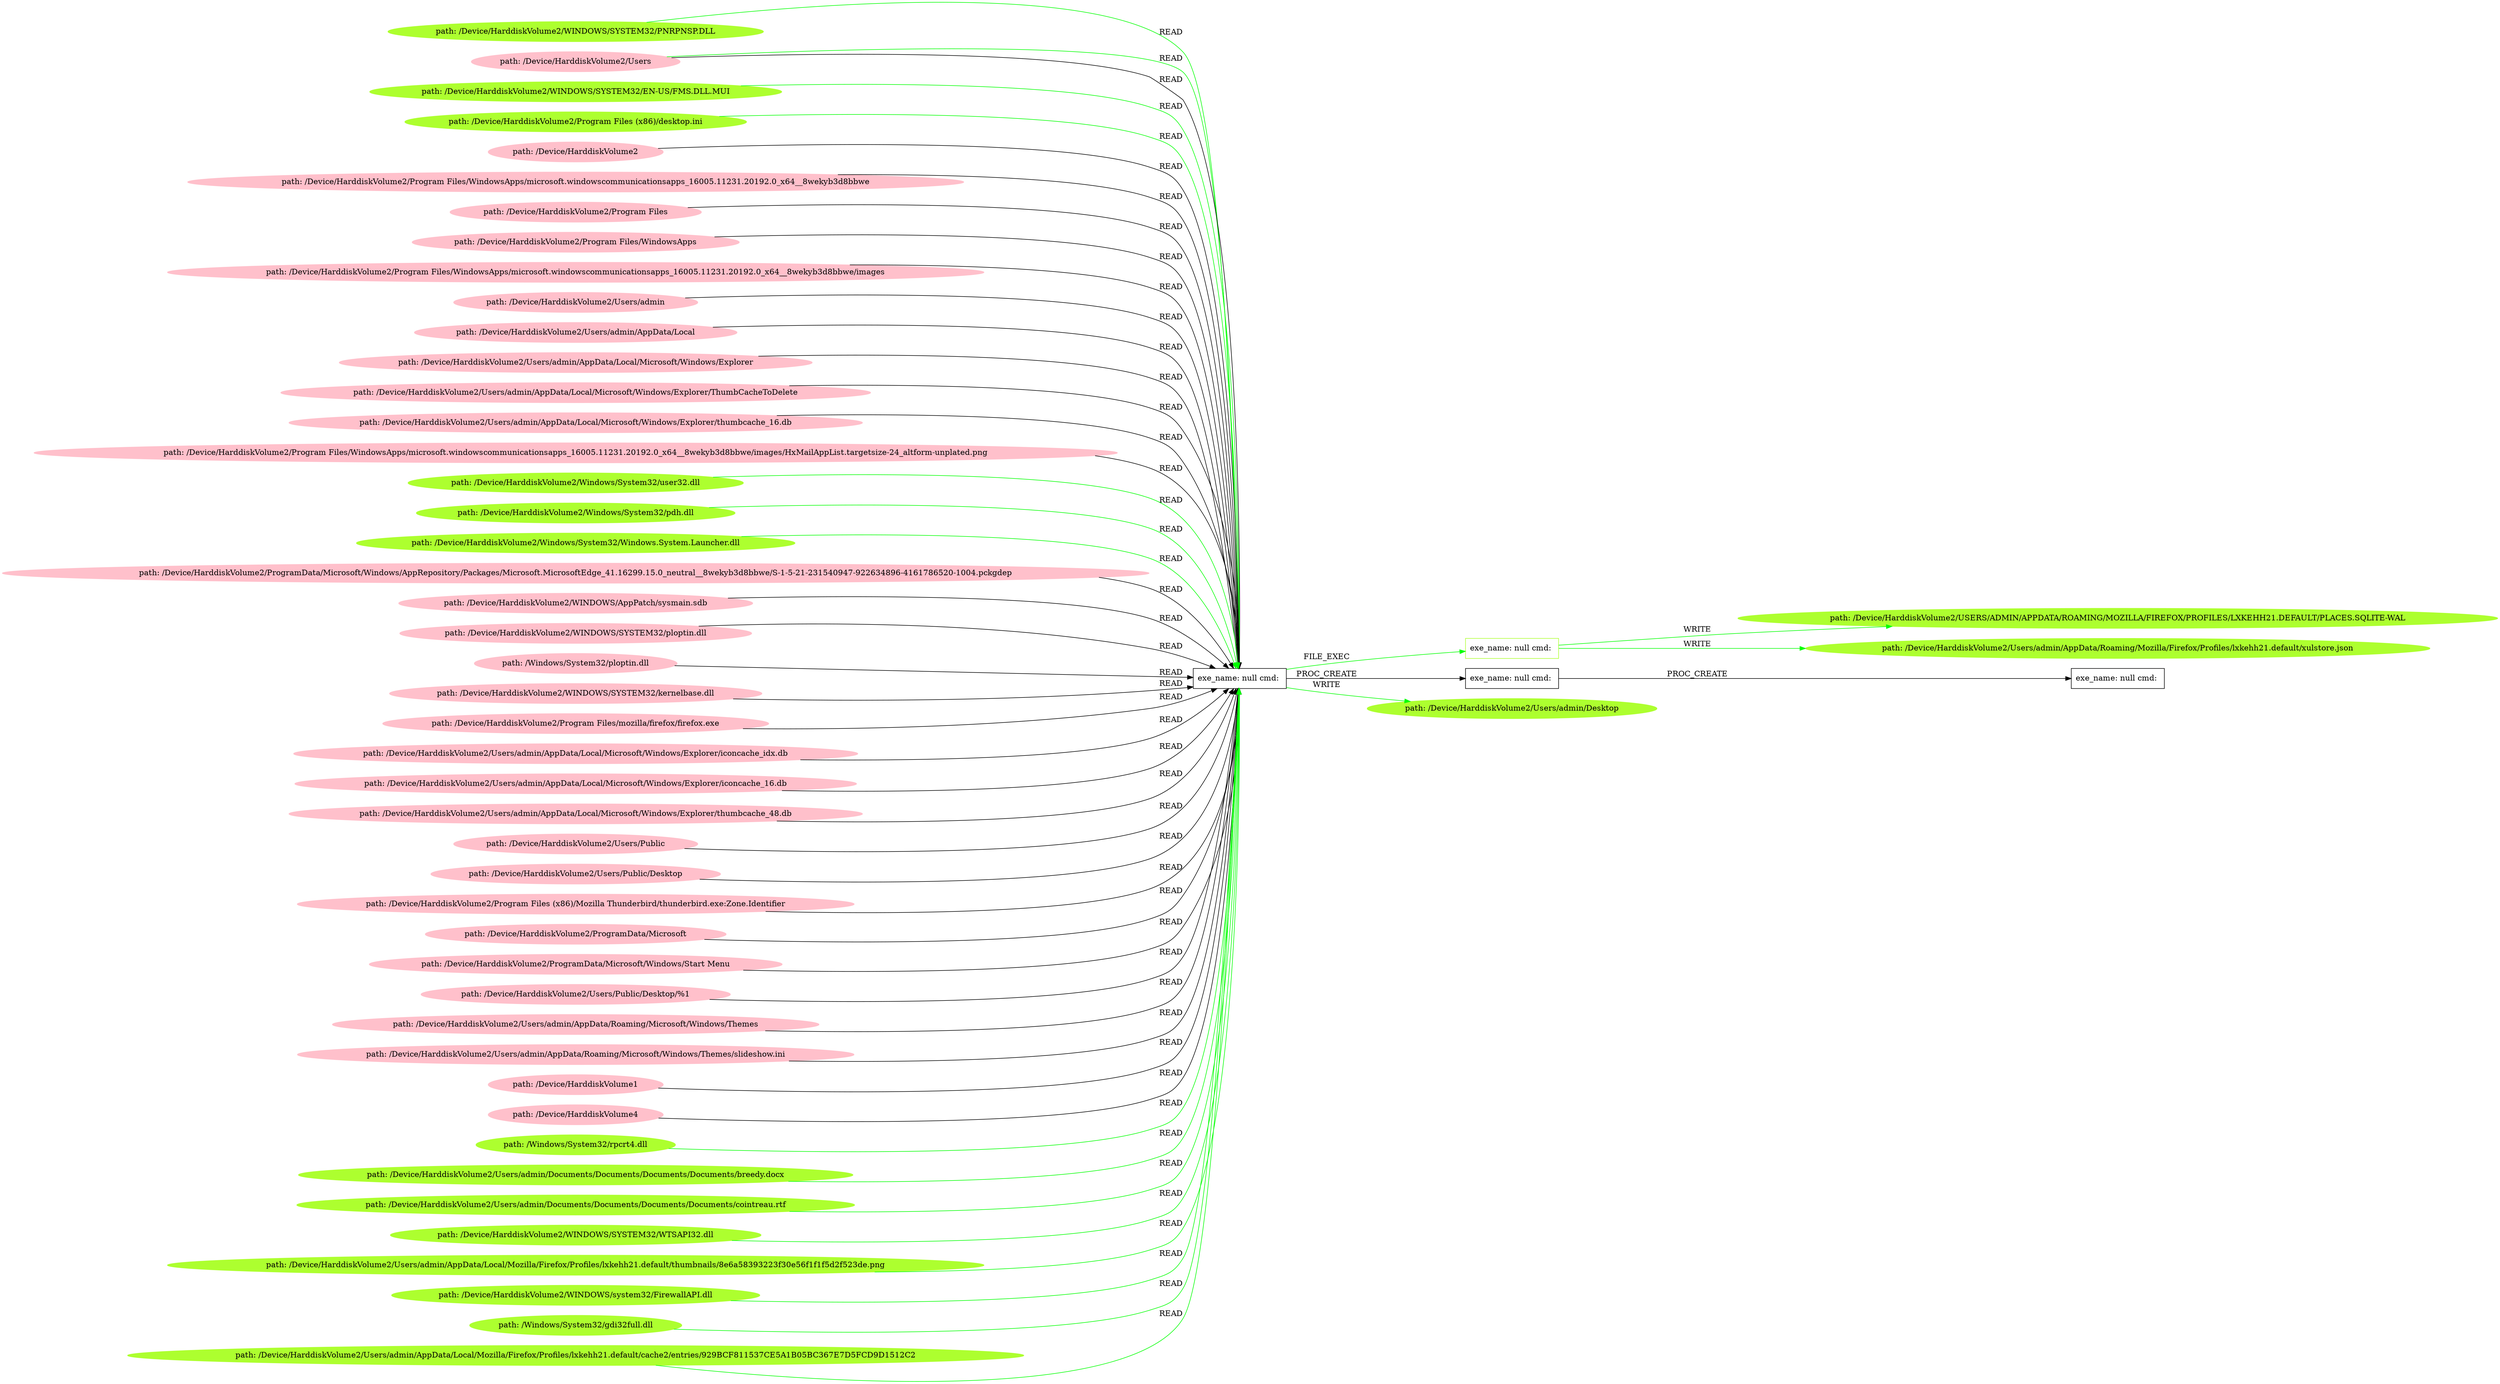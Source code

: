 digraph {
	rankdir=LR
	21 [label="exe_name: null cmd: " color=black shape=box style=solid]
	54 [label="exe_name: null cmd: " color=greenyellow shape=box style=solid]
	21 -> 54 [label=FILE_EXEC color=green]
	64 [label="path: /Device/HarddiskVolume2/WINDOWS/SYSTEM32/PNRPNSP.DLL" color=greenyellow shape=oval style=filled]
	21 [label="exe_name: null cmd: " color=black shape=box style=solid]
	64 -> 21 [label=READ color=green]
	12 [label="path: /Device/HarddiskVolume2/Users" color=pink shape=oval style=filled]
	21 [label="exe_name: null cmd: " color=black shape=box style=solid]
	12 -> 21 [label=READ color=green]
	62 [label="path: /Device/HarddiskVolume2/WINDOWS/SYSTEM32/EN-US/FMS.DLL.MUI" color=greenyellow shape=oval style=filled]
	21 [label="exe_name: null cmd: " color=black shape=box style=solid]
	62 -> 21 [label=READ color=green]
	63 [label="path: /Device/HarddiskVolume2/Program Files (x86)/desktop.ini" color=greenyellow shape=oval style=filled]
	21 [label="exe_name: null cmd: " color=black shape=box style=solid]
	63 -> 21 [label=READ color=green]
	17 [label="path: /Device/HarddiskVolume2" color=pink shape=oval style=filled]
	21 [label="exe_name: null cmd: " color=black shape=box style=solid]
	17 -> 21 [label=READ color=black]
	8 [label="path: /Device/HarddiskVolume2/Program Files/WindowsApps/microsoft.windowscommunicationsapps_16005.11231.20192.0_x64__8wekyb3d8bbwe" color=pink shape=oval style=filled]
	21 [label="exe_name: null cmd: " color=black shape=box style=solid]
	8 -> 21 [label=READ color=black]
	29 [label="path: /Device/HarddiskVolume2/Program Files" color=pink shape=oval style=filled]
	21 [label="exe_name: null cmd: " color=black shape=box style=solid]
	29 -> 21 [label=READ color=black]
	38 [label="path: /Device/HarddiskVolume2/Program Files/WindowsApps" color=pink shape=oval style=filled]
	21 [label="exe_name: null cmd: " color=black shape=box style=solid]
	38 -> 21 [label=READ color=black]
	15 [label="path: /Device/HarddiskVolume2/Program Files/WindowsApps/microsoft.windowscommunicationsapps_16005.11231.20192.0_x64__8wekyb3d8bbwe/images" color=pink shape=oval style=filled]
	21 [label="exe_name: null cmd: " color=black shape=box style=solid]
	15 -> 21 [label=READ color=black]
	3 [label="path: /Device/HarddiskVolume2/Users/admin" color=pink shape=oval style=filled]
	21 [label="exe_name: null cmd: " color=black shape=box style=solid]
	3 -> 21 [label=READ color=black]
	35 [label="path: /Device/HarddiskVolume2/Users/admin/AppData/Local" color=pink shape=oval style=filled]
	21 [label="exe_name: null cmd: " color=black shape=box style=solid]
	35 -> 21 [label=READ color=black]
	27 [label="path: /Device/HarddiskVolume2/Users/admin/AppData/Local/Microsoft/Windows/Explorer" color=pink shape=oval style=filled]
	21 [label="exe_name: null cmd: " color=black shape=box style=solid]
	27 -> 21 [label=READ color=black]
	19 [label="path: /Device/HarddiskVolume2/Users/admin/AppData/Local/Microsoft/Windows/Explorer/ThumbCacheToDelete" color=pink shape=oval style=filled]
	21 [label="exe_name: null cmd: " color=black shape=box style=solid]
	19 -> 21 [label=READ color=black]
	37 [label="path: /Device/HarddiskVolume2/Users/admin/AppData/Local/Microsoft/Windows/Explorer/thumbcache_16.db" color=pink shape=oval style=filled]
	21 [label="exe_name: null cmd: " color=black shape=box style=solid]
	37 -> 21 [label=READ color=black]
	9 [label="path: /Device/HarddiskVolume2/Program Files/WindowsApps/microsoft.windowscommunicationsapps_16005.11231.20192.0_x64__8wekyb3d8bbwe/images/HxMailAppList.targetsize-24_altform-unplated.png" color=pink shape=oval style=filled]
	21 [label="exe_name: null cmd: " color=black shape=box style=solid]
	9 -> 21 [label=READ color=black]
	59 [label="path: /Device/HarddiskVolume2/Windows/System32/user32.dll" color=greenyellow shape=oval style=filled]
	21 [label="exe_name: null cmd: " color=black shape=box style=solid]
	59 -> 21 [label=READ color=green]
	53 [label="path: /Device/HarddiskVolume2/Windows/System32/pdh.dll" color=greenyellow shape=oval style=filled]
	21 [label="exe_name: null cmd: " color=black shape=box style=solid]
	53 -> 21 [label=READ color=green]
	58 [label="path: /Device/HarddiskVolume2/Windows/System32/Windows.System.Launcher.dll" color=greenyellow shape=oval style=filled]
	21 [label="exe_name: null cmd: " color=black shape=box style=solid]
	58 -> 21 [label=READ color=green]
	4 [label="path: /Device/HarddiskVolume2/ProgramData/Microsoft/Windows/AppRepository/Packages/Microsoft.MicrosoftEdge_41.16299.15.0_neutral__8wekyb3d8bbwe/S-1-5-21-231540947-922634896-4161786520-1004.pckgdep" color=pink shape=oval style=filled]
	21 [label="exe_name: null cmd: " color=black shape=box style=solid]
	4 -> 21 [label=READ color=black]
	24 [label="path: /Device/HarddiskVolume2/WINDOWS/AppPatch/sysmain.sdb" color=pink shape=oval style=filled]
	21 [label="exe_name: null cmd: " color=black shape=box style=solid]
	24 -> 21 [label=READ color=black]
	6 [label="path: /Device/HarddiskVolume2/WINDOWS/SYSTEM32/ploptin.dll" color=pink shape=oval style=filled]
	21 [label="exe_name: null cmd: " color=black shape=box style=solid]
	6 -> 21 [label=READ color=black]
	47 [label="path: /Windows/System32/ploptin.dll" color=pink shape=oval style=filled]
	21 [label="exe_name: null cmd: " color=black shape=box style=solid]
	47 -> 21 [label=READ color=black]
	31 [label="path: /Device/HarddiskVolume2/WINDOWS/SYSTEM32/kernelbase.dll" color=pink shape=oval style=filled]
	21 [label="exe_name: null cmd: " color=black shape=box style=solid]
	31 -> 21 [label=READ color=black]
	50 [label="path: /Device/HarddiskVolume2/Program Files/mozilla/firefox/firefox.exe" color=pink shape=oval style=filled]
	21 [label="exe_name: null cmd: " color=black shape=box style=solid]
	50 -> 21 [label=READ color=black]
	41 [label="path: /Device/HarddiskVolume2/Users/admin/AppData/Local/Microsoft/Windows/Explorer/iconcache_idx.db" color=pink shape=oval style=filled]
	21 [label="exe_name: null cmd: " color=black shape=box style=solid]
	41 -> 21 [label=READ color=black]
	18 [label="path: /Device/HarddiskVolume2/Users/admin/AppData/Local/Microsoft/Windows/Explorer/iconcache_16.db" color=pink shape=oval style=filled]
	21 [label="exe_name: null cmd: " color=black shape=box style=solid]
	18 -> 21 [label=READ color=black]
	13 [label="path: /Device/HarddiskVolume2/Users/admin/AppData/Local/Microsoft/Windows/Explorer/thumbcache_48.db" color=pink shape=oval style=filled]
	21 [label="exe_name: null cmd: " color=black shape=box style=solid]
	13 -> 21 [label=READ color=black]
	20 [label="path: /Device/HarddiskVolume2/Users/Public" color=pink shape=oval style=filled]
	21 [label="exe_name: null cmd: " color=black shape=box style=solid]
	20 -> 21 [label=READ color=black]
	28 [label="path: /Device/HarddiskVolume2/Users/Public/Desktop" color=pink shape=oval style=filled]
	21 [label="exe_name: null cmd: " color=black shape=box style=solid]
	28 -> 21 [label=READ color=black]
	12 [label="path: /Device/HarddiskVolume2/Users" color=pink shape=oval style=filled]
	21 [label="exe_name: null cmd: " color=black shape=box style=solid]
	12 -> 21 [label=READ color=black]
	22 [label="path: /Device/HarddiskVolume2/Program Files (x86)/Mozilla Thunderbird/thunderbird.exe:Zone.Identifier" color=pink shape=oval style=filled]
	21 [label="exe_name: null cmd: " color=black shape=box style=solid]
	22 -> 21 [label=READ color=black]
	2 [label="path: /Device/HarddiskVolume2/ProgramData/Microsoft" color=pink shape=oval style=filled]
	21 [label="exe_name: null cmd: " color=black shape=box style=solid]
	2 -> 21 [label=READ color=black]
	11 [label="path: /Device/HarddiskVolume2/ProgramData/Microsoft/Windows/Start Menu" color=pink shape=oval style=filled]
	21 [label="exe_name: null cmd: " color=black shape=box style=solid]
	11 -> 21 [label=READ color=black]
	26 [label="path: /Device/HarddiskVolume2/Users/Public/Desktop/%1" color=pink shape=oval style=filled]
	21 [label="exe_name: null cmd: " color=black shape=box style=solid]
	26 -> 21 [label=READ color=black]
	40 [label="path: /Device/HarddiskVolume2/Users/admin/AppData/Roaming/Microsoft/Windows/Themes" color=pink shape=oval style=filled]
	21 [label="exe_name: null cmd: " color=black shape=box style=solid]
	40 -> 21 [label=READ color=black]
	43 [label="path: /Device/HarddiskVolume2/Users/admin/AppData/Roaming/Microsoft/Windows/Themes/slideshow.ini" color=pink shape=oval style=filled]
	21 [label="exe_name: null cmd: " color=black shape=box style=solid]
	43 -> 21 [label=READ color=black]
	14 [label="path: /Device/HarddiskVolume1" color=pink shape=oval style=filled]
	21 [label="exe_name: null cmd: " color=black shape=box style=solid]
	14 -> 21 [label=READ color=black]
	30 [label="path: /Device/HarddiskVolume4" color=pink shape=oval style=filled]
	21 [label="exe_name: null cmd: " color=black shape=box style=solid]
	30 -> 21 [label=READ color=black]
	21 [label="exe_name: null cmd: " color=black shape=box style=solid]
	0 [label="exe_name: null cmd: " color=black shape=box style=solid]
	21 -> 0 [label=PROC_CREATE color=black]
	0 [label="exe_name: null cmd: " color=black shape=box style=solid]
	1 [label="exe_name: null cmd: " color=black shape=box style=solid]
	0 -> 1 [label=PROC_CREATE color=black]
	65 [label="path: /Windows/System32/rpcrt4.dll" color=greenyellow shape=oval style=filled]
	21 [label="exe_name: null cmd: " color=black shape=box style=solid]
	65 -> 21 [label=READ color=green]
	54 [label="exe_name: null cmd: " color=greenyellow shape=box style=solid]
	55 [label="path: /Device/HarddiskVolume2/USERS/ADMIN/APPDATA/ROAMING/MOZILLA/FIREFOX/PROFILES/LXKEHH21.DEFAULT/PLACES.SQLITE-WAL" color=greenyellow shape=oval style=filled]
	54 -> 55 [label=WRITE color=green]
	54 [label="exe_name: null cmd: " color=greenyellow shape=box style=solid]
	56 [label="path: /Device/HarddiskVolume2/Users/admin/AppData/Roaming/Mozilla/Firefox/Profiles/lxkehh21.default/xulstore.json" color=greenyellow shape=oval style=filled]
	54 -> 56 [label=WRITE color=green]
	60 [label="path: /Device/HarddiskVolume2/Users/admin/Documents/Documents/Documents/Documents/breedy.docx" color=greenyellow shape=oval style=filled]
	21 [label="exe_name: null cmd: " color=black shape=box style=solid]
	60 -> 21 [label=READ color=green]
	68 [label="path: /Device/HarddiskVolume2/Users/admin/Documents/Documents/Documents/Documents/cointreau.rtf" color=greenyellow shape=oval style=filled]
	21 [label="exe_name: null cmd: " color=black shape=box style=solid]
	68 -> 21 [label=READ color=green]
	21 [label="exe_name: null cmd: " color=black shape=box style=solid]
	66 [label="path: /Device/HarddiskVolume2/Users/admin/Desktop" color=greenyellow shape=oval style=filled]
	21 -> 66 [label=WRITE color=green]
	69 [label="path: /Device/HarddiskVolume2/WINDOWS/SYSTEM32/WTSAPI32.dll" color=greenyellow shape=oval style=filled]
	21 [label="exe_name: null cmd: " color=black shape=box style=solid]
	69 -> 21 [label=READ color=green]
	57 [label="path: /Device/HarddiskVolume2/Users/admin/AppData/Local/Mozilla/Firefox/Profiles/lxkehh21.default/thumbnails/8e6a58393223f30e56f1f1f5d2f523de.png" color=greenyellow shape=oval style=filled]
	21 [label="exe_name: null cmd: " color=black shape=box style=solid]
	57 -> 21 [label=READ color=green]
	70 [label="path: /Device/HarddiskVolume2/WINDOWS/system32/FirewallAPI.dll" color=greenyellow shape=oval style=filled]
	21 [label="exe_name: null cmd: " color=black shape=box style=solid]
	70 -> 21 [label=READ color=green]
	61 [label="path: /Windows/System32/gdi32full.dll" color=greenyellow shape=oval style=filled]
	21 [label="exe_name: null cmd: " color=black shape=box style=solid]
	61 -> 21 [label=READ color=green]
	52 [label="path: /Device/HarddiskVolume2/Users/admin/AppData/Local/Mozilla/Firefox/Profiles/lxkehh21.default/cache2/entries/929BCF811537CE5A1B05BC367E7D5FCD9D1512C2" color=greenyellow shape=oval style=filled]
	21 [label="exe_name: null cmd: " color=black shape=box style=solid]
	52 -> 21 [label=READ color=green]
}
